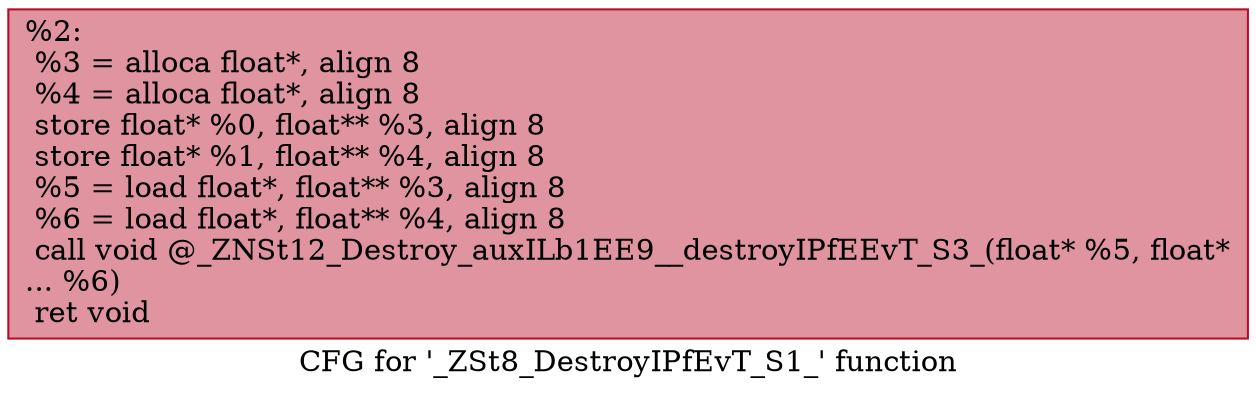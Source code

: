 digraph "CFG for '_ZSt8_DestroyIPfEvT_S1_' function" {
	label="CFG for '_ZSt8_DestroyIPfEvT_S1_' function";

	Node0x559363e13670 [shape=record,color="#b70d28ff", style=filled, fillcolor="#b70d2870",label="{%2:\l  %3 = alloca float*, align 8\l  %4 = alloca float*, align 8\l  store float* %0, float** %3, align 8\l  store float* %1, float** %4, align 8\l  %5 = load float*, float** %3, align 8\l  %6 = load float*, float** %4, align 8\l  call void @_ZNSt12_Destroy_auxILb1EE9__destroyIPfEEvT_S3_(float* %5, float*\l... %6)\l  ret void\l}"];
}
